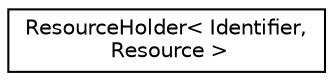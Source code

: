 digraph "Graphical Class Hierarchy"
{
 // LATEX_PDF_SIZE
  edge [fontname="Helvetica",fontsize="10",labelfontname="Helvetica",labelfontsize="10"];
  node [fontname="Helvetica",fontsize="10",shape=record];
  rankdir="LR";
  Node0 [label="ResourceHolder\< Identifier,\l Resource \>",height=0.2,width=0.4,color="black", fillcolor="white", style="filled",URL="$class_resource_holder.html",tooltip=" "];
}
